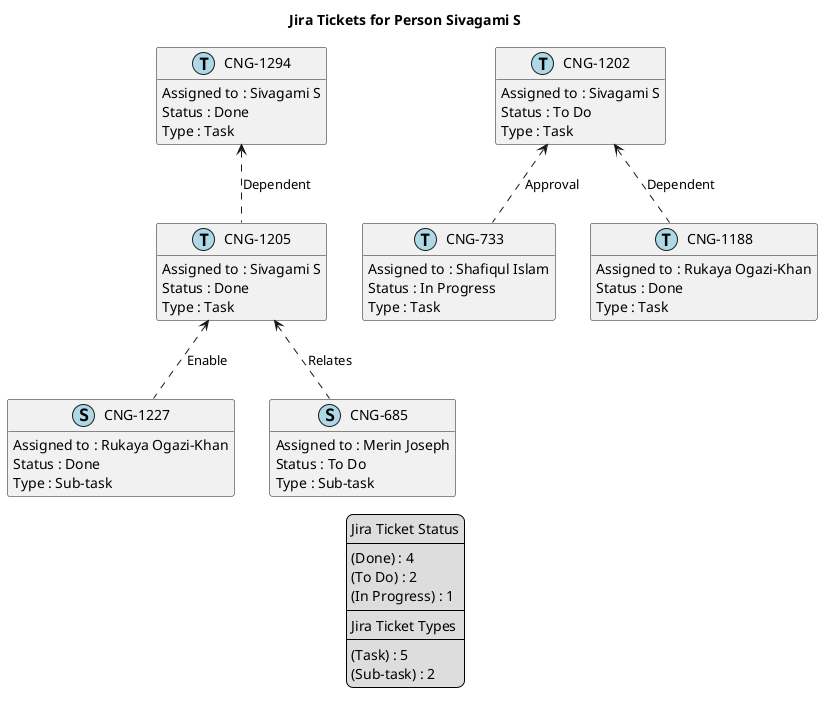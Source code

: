 @startuml
'https://plantuml.com/class-diagram

' GENERATE CLASS DIAGRAM ===========
' Generated at    : Fri Apr 19 14:50:29 CEST 2024

title Jira Tickets for Person Sivagami S
hide empty members

legend
Jira Ticket Status
----
(Done) : 4
(To Do) : 2
(In Progress) : 1
----
Jira Ticket Types
----
(Task) : 5
(Sub-task) : 2
end legend


' Tickets =======
class "CNG-1294" << (T,lightblue) >> {
  Assigned to : Sivagami S
  Status : Done
  Type : Task
}

class "CNG-1205" << (T,lightblue) >> {
  Assigned to : Sivagami S
  Status : Done
  Type : Task
}

class "CNG-1227" << (S,lightblue) >> {
  Assigned to : Rukaya Ogazi-Khan
  Status : Done
  Type : Sub-task
}

class "CNG-1202" << (T,lightblue) >> {
  Assigned to : Sivagami S
  Status : To Do
  Type : Task
}

class "CNG-685" << (S,lightblue) >> {
  Assigned to : Merin Joseph
  Status : To Do
  Type : Sub-task
}

class "CNG-733" << (T,lightblue) >> {
  Assigned to : Shafiqul Islam
  Status : In Progress
  Type : Task
}

class "CNG-1188" << (T,lightblue) >> {
  Assigned to : Rukaya Ogazi-Khan
  Status : Done
  Type : Task
}



' Links =======
"CNG-1205" <.. "CNG-1227" : Enable
"CNG-1205" <.. "CNG-685" : Relates
"CNG-1202" <.. "CNG-733" : Approval
"CNG-1202" <.. "CNG-1188" : Dependent
"CNG-1294" <.. "CNG-1205" : Dependent


@enduml
